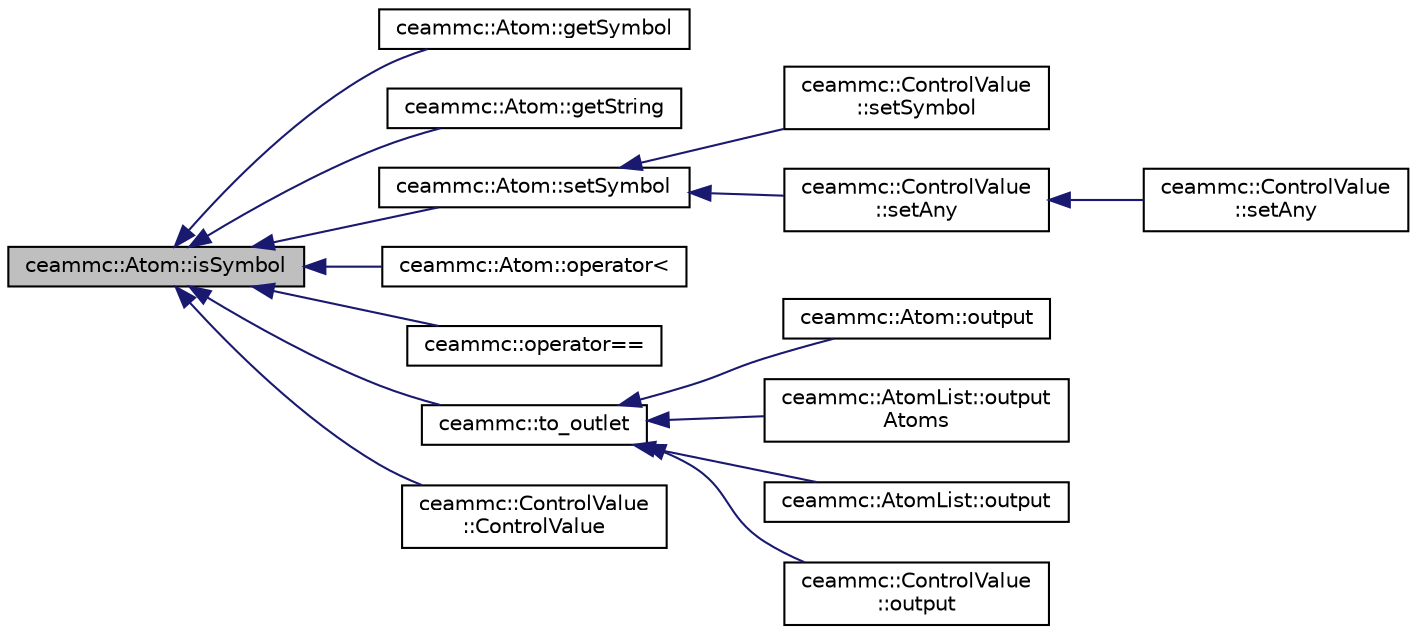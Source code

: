 digraph "ceammc::Atom::isSymbol"
{
  edge [fontname="Helvetica",fontsize="10",labelfontname="Helvetica",labelfontsize="10"];
  node [fontname="Helvetica",fontsize="10",shape=record];
  rankdir="LR";
  Node1 [label="ceammc::Atom::isSymbol",height=0.2,width=0.4,color="black", fillcolor="grey75", style="filled" fontcolor="black"];
  Node1 -> Node2 [dir="back",color="midnightblue",fontsize="10",style="solid",fontname="Helvetica"];
  Node2 [label="ceammc::Atom::getSymbol",height=0.2,width=0.4,color="black", fillcolor="white", style="filled",URL="$classceammc_1_1_atom.html#ab74c627d7c3f23f878123222c43f4fd7"];
  Node1 -> Node3 [dir="back",color="midnightblue",fontsize="10",style="solid",fontname="Helvetica"];
  Node3 [label="ceammc::Atom::getString",height=0.2,width=0.4,color="black", fillcolor="white", style="filled",URL="$classceammc_1_1_atom.html#a237cb08dc27e3e1961934fad35285a36"];
  Node1 -> Node4 [dir="back",color="midnightblue",fontsize="10",style="solid",fontname="Helvetica"];
  Node4 [label="ceammc::Atom::setSymbol",height=0.2,width=0.4,color="black", fillcolor="white", style="filled",URL="$classceammc_1_1_atom.html#a7719cdc16fad0c5d7b0200af54ac86b2"];
  Node4 -> Node5 [dir="back",color="midnightblue",fontsize="10",style="solid",fontname="Helvetica"];
  Node5 [label="ceammc::ControlValue\l::setSymbol",height=0.2,width=0.4,color="black", fillcolor="white", style="filled",URL="$classceammc_1_1_control_value.html#aecc401773e2e1b3f97399356cab1b8e8"];
  Node4 -> Node6 [dir="back",color="midnightblue",fontsize="10",style="solid",fontname="Helvetica"];
  Node6 [label="ceammc::ControlValue\l::setAny",height=0.2,width=0.4,color="black", fillcolor="white", style="filled",URL="$classceammc_1_1_control_value.html#aad65d1bc6eeeb700d0fe2186e5ad68ef"];
  Node6 -> Node7 [dir="back",color="midnightblue",fontsize="10",style="solid",fontname="Helvetica"];
  Node7 [label="ceammc::ControlValue\l::setAny",height=0.2,width=0.4,color="black", fillcolor="white", style="filled",URL="$classceammc_1_1_control_value.html#a8bbf37a1ade293e464a395d22cd1fd81"];
  Node1 -> Node8 [dir="back",color="midnightblue",fontsize="10",style="solid",fontname="Helvetica"];
  Node8 [label="ceammc::Atom::operator\<",height=0.2,width=0.4,color="black", fillcolor="white", style="filled",URL="$classceammc_1_1_atom.html#a3e3ace761313f159437076568fd4a5cb"];
  Node1 -> Node9 [dir="back",color="midnightblue",fontsize="10",style="solid",fontname="Helvetica"];
  Node9 [label="ceammc::operator==",height=0.2,width=0.4,color="black", fillcolor="white", style="filled",URL="$namespaceceammc.html#ac111f86fe1f795db52523241b186225a"];
  Node1 -> Node10 [dir="back",color="midnightblue",fontsize="10",style="solid",fontname="Helvetica"];
  Node10 [label="ceammc::to_outlet",height=0.2,width=0.4,color="black", fillcolor="white", style="filled",URL="$namespaceceammc.html#a6295c782bd42c995e7f09274529cbf14"];
  Node10 -> Node11 [dir="back",color="midnightblue",fontsize="10",style="solid",fontname="Helvetica"];
  Node11 [label="ceammc::Atom::output",height=0.2,width=0.4,color="black", fillcolor="white", style="filled",URL="$classceammc_1_1_atom.html#aad55d8d25f247d50a8cc4980c33ed595",tooltip="outputs atom to given outlet "];
  Node10 -> Node12 [dir="back",color="midnightblue",fontsize="10",style="solid",fontname="Helvetica"];
  Node12 [label="ceammc::AtomList::output\lAtoms",height=0.2,width=0.4,color="black", fillcolor="white", style="filled",URL="$classceammc_1_1_atom_list.html#ad9ab20dba34f17a62c10d842231b97a9",tooltip="output list atoms separatly, one by one "];
  Node10 -> Node13 [dir="back",color="midnightblue",fontsize="10",style="solid",fontname="Helvetica"];
  Node13 [label="ceammc::AtomList::output",height=0.2,width=0.4,color="black", fillcolor="white", style="filled",URL="$classceammc_1_1_atom_list.html#a0c9b1478f4d137abaea403b33cff6c2c"];
  Node10 -> Node14 [dir="back",color="midnightblue",fontsize="10",style="solid",fontname="Helvetica"];
  Node14 [label="ceammc::ControlValue\l::output",height=0.2,width=0.4,color="black", fillcolor="white", style="filled",URL="$classceammc_1_1_control_value.html#a4478bdc9f6cac8c5031042dff07a2e04"];
  Node1 -> Node15 [dir="back",color="midnightblue",fontsize="10",style="solid",fontname="Helvetica"];
  Node15 [label="ceammc::ControlValue\l::ControlValue",height=0.2,width=0.4,color="black", fillcolor="white", style="filled",URL="$classceammc_1_1_control_value.html#a31e46f221636596502f641d18ac2f7dc"];
}
